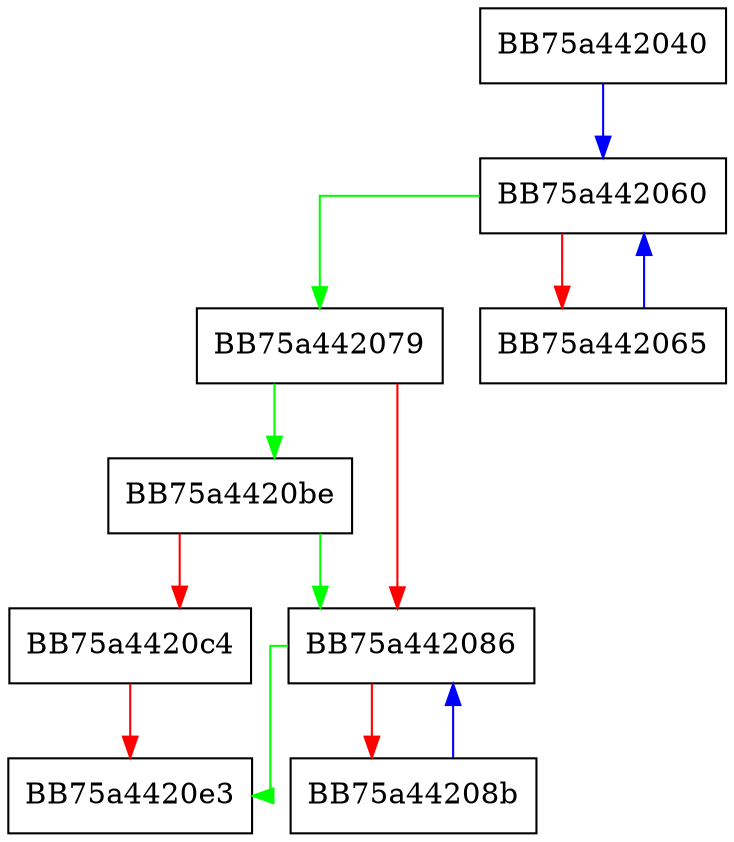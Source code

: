 digraph _Erase {
  node [shape="box"];
  graph [splines=ortho];
  BB75a442040 -> BB75a442060 [color="blue"];
  BB75a442060 -> BB75a442079 [color="green"];
  BB75a442060 -> BB75a442065 [color="red"];
  BB75a442065 -> BB75a442060 [color="blue"];
  BB75a442079 -> BB75a4420be [color="green"];
  BB75a442079 -> BB75a442086 [color="red"];
  BB75a442086 -> BB75a4420e3 [color="green"];
  BB75a442086 -> BB75a44208b [color="red"];
  BB75a44208b -> BB75a442086 [color="blue"];
  BB75a4420be -> BB75a442086 [color="green"];
  BB75a4420be -> BB75a4420c4 [color="red"];
  BB75a4420c4 -> BB75a4420e3 [color="red"];
}